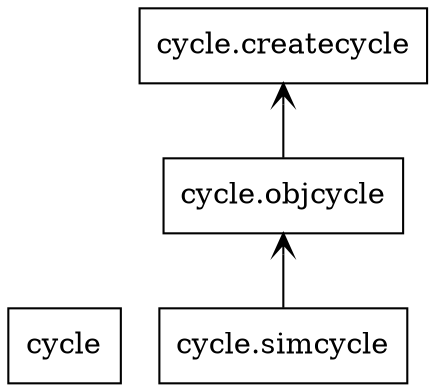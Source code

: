 digraph "packages" {
charset="utf-8"
rankdir=BT
"0" [label="cycle", shape="box"];
"1" [label="cycle.createcycle", shape="box"];
"2" [label="cycle.objcycle", shape="box"];
"3" [label="cycle.simcycle", shape="box"];
"2" -> "1" [arrowhead="open", arrowtail="none"];
"3" -> "2" [arrowhead="open", arrowtail="none"];
}
